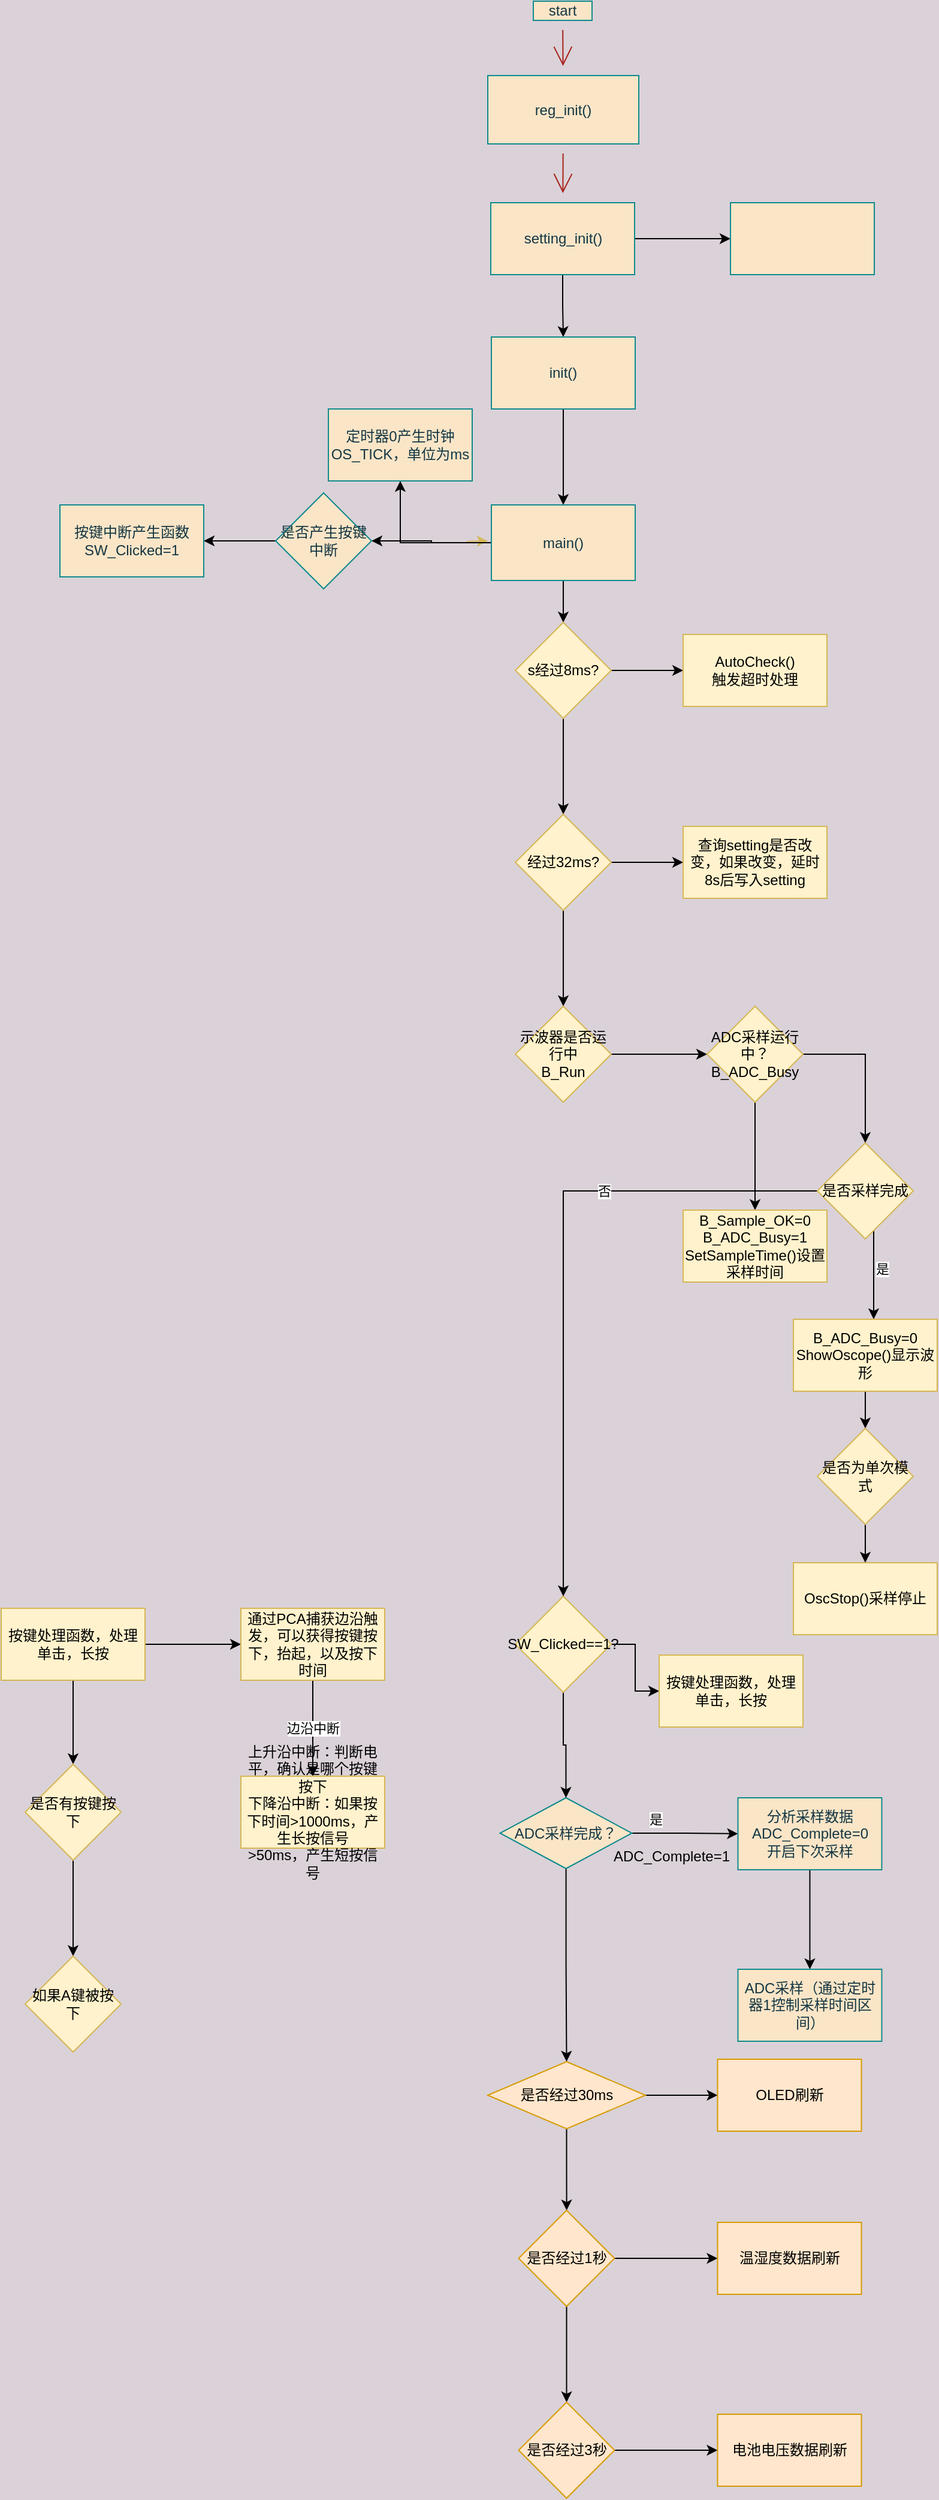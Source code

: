 <mxfile type="github" version="20.4.0">
  <diagram id="BkZl1Ah59tfYVWINneGr" name="第 1 页">
    <mxGraphModel grid="1" shadow="0" math="0" background="#DAD2D8" pageHeight="1169" pageWidth="827" pageScale="1" page="0" fold="1" arrows="1" connect="1" tooltips="1" guides="1" gridSize="7" dy="232" dx="857">
      <root>
        <mxCell id="0" />
        <mxCell id="1" parent="0" />
        <mxCell id="6f3wX6zAka2Pvszb7TJ2-3" value="" parent="1" edge="1" target="6f3wX6zAka2Pvszb7TJ2-2" source="6f3wX6zAka2Pvszb7TJ2-1" style="edgeStyle=none;curved=1;rounded=0;orthogonalLoop=1;jettySize=auto;html=1;endArrow=open;startSize=14;endSize=14;sourcePerimeterSpacing=8;targetPerimeterSpacing=8;labelBackgroundColor=#DAD2D8;strokeColor=#A8201A;fontColor=#143642;">
          <mxGeometry as="geometry" relative="1" />
        </mxCell>
        <mxCell id="6f3wX6zAka2Pvszb7TJ2-1" value="start" parent="1" style="rounded=0;whiteSpace=wrap;html=1;hachureGap=4;fillColor=#FAE5C7;strokeColor=#0F8B8D;fontColor=#143642;" vertex="1">
          <mxGeometry as="geometry" height="16" width="49" y="329" x="206" />
        </mxCell>
        <mxCell id="6f3wX6zAka2Pvszb7TJ2-5" value="" parent="1" edge="1" target="6f3wX6zAka2Pvszb7TJ2-4" source="6f3wX6zAka2Pvszb7TJ2-2" style="edgeStyle=none;curved=1;rounded=0;orthogonalLoop=1;jettySize=auto;html=1;strokeColor=#A8201A;fontColor=#143642;endArrow=open;startSize=14;endSize=14;sourcePerimeterSpacing=8;targetPerimeterSpacing=8;fillColor=#FAE5C7;">
          <mxGeometry as="geometry" relative="1" />
        </mxCell>
        <mxCell id="6f3wX6zAka2Pvszb7TJ2-2" value="reg_init()" parent="1" style="html=1;hachureGap=4;fillColor=#FAE5C7;strokeColor=#0F8B8D;fontColor=#143642;labelPosition=center;verticalLabelPosition=middle;align=center;verticalAlign=middle;whiteSpace=wrap;" vertex="1">
          <mxGeometry as="geometry" height="57" width="126" y="391" x="168" />
        </mxCell>
        <mxCell id="UHOyfvRLF857A_-6xwos-2" value="" parent="1" edge="1" target="UHOyfvRLF857A_-6xwos-1" source="6f3wX6zAka2Pvszb7TJ2-4" style="edgeStyle=orthogonalEdgeStyle;rounded=0;orthogonalLoop=1;jettySize=auto;html=1;">
          <mxGeometry as="geometry" relative="1" />
        </mxCell>
        <mxCell id="ePAYCiFz9OMyFFIcOWC3-16" value="" parent="1" edge="1" target="ePAYCiFz9OMyFFIcOWC3-15" source="6f3wX6zAka2Pvszb7TJ2-4" style="edgeStyle=orthogonalEdgeStyle;rounded=0;orthogonalLoop=1;jettySize=auto;html=1;">
          <mxGeometry as="geometry" relative="1" />
        </mxCell>
        <mxCell id="6f3wX6zAka2Pvszb7TJ2-4" value="setting_init()" parent="1" style="whiteSpace=wrap;html=1;hachureGap=4;strokeColor=#0F8B8D;fontColor=#143642;fillColor=#FAE5C7;" vertex="1">
          <mxGeometry as="geometry" height="60" width="120" y="497" x="170.505" />
        </mxCell>
        <mxCell id="UHOyfvRLF857A_-6xwos-4" value="" parent="1" edge="1" target="UHOyfvRLF857A_-6xwos-3" source="UHOyfvRLF857A_-6xwos-1" style="edgeStyle=orthogonalEdgeStyle;rounded=0;orthogonalLoop=1;jettySize=auto;html=1;">
          <mxGeometry as="geometry" relative="1" />
        </mxCell>
        <mxCell id="UHOyfvRLF857A_-6xwos-1" value="init()" parent="1" style="whiteSpace=wrap;html=1;fillColor=#FAE5C7;strokeColor=#0F8B8D;fontColor=#143642;hachureGap=4;" vertex="1">
          <mxGeometry as="geometry" height="60" width="120" y="609" x="171.005" />
        </mxCell>
        <mxCell id="ePAYCiFz9OMyFFIcOWC3-2" value="" parent="1" edge="1" target="ePAYCiFz9OMyFFIcOWC3-1" source="UHOyfvRLF857A_-6xwos-3" style="edgeStyle=orthogonalEdgeStyle;rounded=0;orthogonalLoop=1;jettySize=auto;html=1;">
          <mxGeometry as="geometry" relative="1" />
        </mxCell>
        <mxCell id="ePAYCiFz9OMyFFIcOWC3-5" parent="1" edge="1" source="UHOyfvRLF857A_-6xwos-3" style="edgeStyle=orthogonalEdgeStyle;rounded=0;orthogonalLoop=1;jettySize=auto;html=1;fillColor=#fff2cc;strokeColor=#d6b656;">
          <mxGeometry as="geometry" relative="1">
            <mxPoint as="targetPoint" y="779" x="168" />
          </mxGeometry>
        </mxCell>
        <mxCell id="ePAYCiFz9OMyFFIcOWC3-9" value="" parent="1" edge="1" target="ePAYCiFz9OMyFFIcOWC3-8" source="UHOyfvRLF857A_-6xwos-3" style="edgeStyle=orthogonalEdgeStyle;rounded=0;orthogonalLoop=1;jettySize=auto;html=1;">
          <mxGeometry as="geometry" relative="1" />
        </mxCell>
        <mxCell id="TwIQ8ZYdI352qfS8hWMv-5" parent="1" edge="1" target="TwIQ8ZYdI352qfS8hWMv-6" source="UHOyfvRLF857A_-6xwos-3" style="edgeStyle=orthogonalEdgeStyle;rounded=0;orthogonalLoop=1;jettySize=auto;html=1;">
          <mxGeometry as="geometry" relative="1">
            <mxPoint as="targetPoint" y="882" x="231.01" />
          </mxGeometry>
        </mxCell>
        <mxCell id="UHOyfvRLF857A_-6xwos-3" value="main()" parent="1" style="whiteSpace=wrap;html=1;fillColor=#FAE5C7;strokeColor=#0F8B8D;fontColor=#143642;hachureGap=4;" vertex="1">
          <mxGeometry as="geometry" height="63" width="120" y="749" x="171.01" />
        </mxCell>
        <mxCell id="UHOyfvRLF857A_-6xwos-10" value="" parent="1" edge="1" target="UHOyfvRLF857A_-6xwos-9" source="UHOyfvRLF857A_-6xwos-7" style="edgeStyle=orthogonalEdgeStyle;rounded=0;orthogonalLoop=1;jettySize=auto;html=1;">
          <mxGeometry as="geometry" relative="1" />
        </mxCell>
        <mxCell id="UHOyfvRLF857A_-6xwos-14" value="是" parent="UHOyfvRLF857A_-6xwos-10" style="edgeLabel;html=1;align=center;verticalAlign=middle;resizable=0;points=[];" vertex="1" connectable="0">
          <mxGeometry as="geometry" relative="1" y="2" x="0.187">
            <mxPoint as="offset" y="-10" x="-33" />
          </mxGeometry>
        </mxCell>
        <mxCell id="UHOyfvRLF857A_-6xwos-17" parent="1" edge="1" target="UHOyfvRLF857A_-6xwos-18" source="UHOyfvRLF857A_-6xwos-7" style="edgeStyle=orthogonalEdgeStyle;rounded=0;orthogonalLoop=1;jettySize=auto;html=1;">
          <mxGeometry as="geometry" relative="1">
            <mxPoint as="targetPoint" y="2019" x="233.245" />
          </mxGeometry>
        </mxCell>
        <mxCell id="UHOyfvRLF857A_-6xwos-7" value="ADC采样完成？" parent="1" style="rhombus;whiteSpace=wrap;html=1;fillColor=#FAE5C7;strokeColor=#0F8B8D;fontColor=#143642;hachureGap=4;" vertex="1">
          <mxGeometry as="geometry" height="59" width="109.99" y="1827" x="178.25" />
        </mxCell>
        <mxCell id="UHOyfvRLF857A_-6xwos-12" value="" parent="1" edge="1" target="UHOyfvRLF857A_-6xwos-11" source="UHOyfvRLF857A_-6xwos-9" style="edgeStyle=orthogonalEdgeStyle;rounded=0;orthogonalLoop=1;jettySize=auto;html=1;">
          <mxGeometry as="geometry" relative="1" />
        </mxCell>
        <mxCell id="UHOyfvRLF857A_-6xwos-9" value="分析采样数据&lt;br&gt;ADC_Complete=0&lt;br&gt;开启下次采样" parent="1" style="whiteSpace=wrap;html=1;fillColor=#FAE5C7;strokeColor=#0F8B8D;fontColor=#143642;hachureGap=4;" vertex="1">
          <mxGeometry as="geometry" height="60" width="120" y="1827" x="376.745" />
        </mxCell>
        <mxCell id="UHOyfvRLF857A_-6xwos-11" value="ADC采样（通过定时器1控制采样时间区间）" parent="1" style="whiteSpace=wrap;html=1;fillColor=#FAE5C7;strokeColor=#0F8B8D;fontColor=#143642;hachureGap=4;" vertex="1">
          <mxGeometry as="geometry" height="60" width="120" y="1970" x="376.745" />
        </mxCell>
        <mxCell id="UHOyfvRLF857A_-6xwos-20" value="" parent="1" edge="1" target="UHOyfvRLF857A_-6xwos-19" source="UHOyfvRLF857A_-6xwos-18" style="edgeStyle=orthogonalEdgeStyle;rounded=0;orthogonalLoop=1;jettySize=auto;html=1;">
          <mxGeometry as="geometry" relative="1" />
        </mxCell>
        <mxCell id="UHOyfvRLF857A_-6xwos-26" value="" parent="1" edge="1" target="UHOyfvRLF857A_-6xwos-25" source="UHOyfvRLF857A_-6xwos-18" style="edgeStyle=orthogonalEdgeStyle;rounded=0;orthogonalLoop=1;jettySize=auto;html=1;">
          <mxGeometry as="geometry" relative="1" />
        </mxCell>
        <mxCell id="UHOyfvRLF857A_-6xwos-18" value="是否经过30ms" parent="1" style="rhombus;whiteSpace=wrap;html=1;fillColor=#ffe6cc;strokeColor=#d79b00;" vertex="1">
          <mxGeometry as="geometry" height="56" width="131.5" y="2047" x="168" />
        </mxCell>
        <mxCell id="UHOyfvRLF857A_-6xwos-19" value="OLED刷新" parent="1" style="whiteSpace=wrap;html=1;fillColor=#ffe6cc;strokeColor=#d79b00;" vertex="1">
          <mxGeometry as="geometry" height="60" width="120" y="2045" x="359.74" />
        </mxCell>
        <mxCell id="UHOyfvRLF857A_-6xwos-28" value="" parent="1" edge="1" target="UHOyfvRLF857A_-6xwos-27" source="UHOyfvRLF857A_-6xwos-25" style="edgeStyle=orthogonalEdgeStyle;rounded=0;orthogonalLoop=1;jettySize=auto;html=1;">
          <mxGeometry as="geometry" relative="1" />
        </mxCell>
        <mxCell id="UHOyfvRLF857A_-6xwos-30" value="" parent="1" edge="1" target="UHOyfvRLF857A_-6xwos-29" source="UHOyfvRLF857A_-6xwos-25" style="edgeStyle=orthogonalEdgeStyle;rounded=0;orthogonalLoop=1;jettySize=auto;html=1;">
          <mxGeometry as="geometry" relative="1" />
        </mxCell>
        <mxCell id="UHOyfvRLF857A_-6xwos-25" value="是否经过1秒" parent="1" style="rhombus;whiteSpace=wrap;html=1;fillColor=#ffe6cc;strokeColor=#d79b00;" vertex="1">
          <mxGeometry as="geometry" height="80" width="80" y="2171" x="193.75" />
        </mxCell>
        <mxCell id="UHOyfvRLF857A_-6xwos-27" value="温湿度数据刷新" parent="1" style="whiteSpace=wrap;html=1;fillColor=#ffe6cc;strokeColor=#d79b00;" vertex="1">
          <mxGeometry as="geometry" height="60" width="120" y="2181" x="359.74" />
        </mxCell>
        <mxCell id="UHOyfvRLF857A_-6xwos-32" value="" parent="1" edge="1" target="UHOyfvRLF857A_-6xwos-31" source="UHOyfvRLF857A_-6xwos-29" style="edgeStyle=orthogonalEdgeStyle;rounded=0;orthogonalLoop=1;jettySize=auto;html=1;">
          <mxGeometry as="geometry" relative="1" />
        </mxCell>
        <mxCell id="UHOyfvRLF857A_-6xwos-29" value="是否经过3秒" parent="1" style="rhombus;whiteSpace=wrap;html=1;fillColor=#ffe6cc;strokeColor=#d79b00;" vertex="1">
          <mxGeometry as="geometry" height="80" width="80" y="2331" x="193.75" />
        </mxCell>
        <mxCell id="UHOyfvRLF857A_-6xwos-31" value="电池电压数据刷新" parent="1" style="whiteSpace=wrap;html=1;fillColor=#ffe6cc;strokeColor=#d79b00;" vertex="1">
          <mxGeometry as="geometry" height="60" width="120" y="2341" x="359.74" />
        </mxCell>
        <mxCell id="UHOyfvRLF857A_-6xwos-33" value="ADC_Complete=1" parent="1" style="text;html=1;align=center;verticalAlign=middle;resizable=0;points=[];autosize=1;strokeColor=none;fillColor=none;" vertex="1">
          <mxGeometry as="geometry" height="35" width="119" y="1858" x="261.74" />
        </mxCell>
        <mxCell id="ePAYCiFz9OMyFFIcOWC3-1" value="定时器0产生时钟OS_TICK，单位为ms" parent="1" style="whiteSpace=wrap;html=1;fillColor=#FAE5C7;strokeColor=#0F8B8D;fontColor=#143642;hachureGap=4;" vertex="1">
          <mxGeometry as="geometry" height="60" width="120" y="669" x="35.005" />
        </mxCell>
        <mxCell id="ePAYCiFz9OMyFFIcOWC3-11" value="" parent="1" edge="1" target="ePAYCiFz9OMyFFIcOWC3-10" source="ePAYCiFz9OMyFFIcOWC3-8" style="edgeStyle=orthogonalEdgeStyle;rounded=0;orthogonalLoop=1;jettySize=auto;html=1;">
          <mxGeometry as="geometry" relative="1" />
        </mxCell>
        <mxCell id="ePAYCiFz9OMyFFIcOWC3-8" value="是否产生按键中断" parent="1" style="rhombus;whiteSpace=wrap;html=1;fillColor=#FAE5C7;strokeColor=#0F8B8D;fontColor=#143642;hachureGap=4;" vertex="1">
          <mxGeometry as="geometry" height="80" width="80" y="739" x="-8.995" />
        </mxCell>
        <mxCell id="ePAYCiFz9OMyFFIcOWC3-10" value="&lt;div&gt;按键中断产生函数&lt;/div&gt;&lt;div&gt;SW_Clicked=1&lt;/div&gt;" parent="1" style="whiteSpace=wrap;html=1;fillColor=#FAE5C7;strokeColor=#0F8B8D;fontColor=#143642;hachureGap=4;" vertex="1">
          <mxGeometry as="geometry" height="60" width="120" y="749" x="-188.995" />
        </mxCell>
        <mxCell id="ePAYCiFz9OMyFFIcOWC3-14" value="" parent="1" edge="1" target="ePAYCiFz9OMyFFIcOWC3-13" source="ePAYCiFz9OMyFFIcOWC3-12" style="edgeStyle=orthogonalEdgeStyle;rounded=0;orthogonalLoop=1;jettySize=auto;html=1;">
          <mxGeometry as="geometry" relative="1" />
        </mxCell>
        <mxCell id="TwIQ8ZYdI352qfS8hWMv-3" parent="1" edge="1" target="UHOyfvRLF857A_-6xwos-7" source="ePAYCiFz9OMyFFIcOWC3-12" style="edgeStyle=orthogonalEdgeStyle;rounded=0;orthogonalLoop=1;jettySize=auto;html=1;entryX=0.5;entryY=0;entryDx=0;entryDy=0;">
          <mxGeometry as="geometry" relative="1" />
        </mxCell>
        <mxCell id="ePAYCiFz9OMyFFIcOWC3-12" value="SW_Clicked==1?" parent="1" style="rhombus;whiteSpace=wrap;html=1;fillColor=#fff2cc;strokeColor=#d6b656;" vertex="1">
          <mxGeometry as="geometry" height="80" width="80" y="1659" x="191.01" />
        </mxCell>
        <mxCell id="ePAYCiFz9OMyFFIcOWC3-13" value="按键处理函数，处理单击，长按" parent="1" style="whiteSpace=wrap;html=1;fillColor=#fff2cc;strokeColor=#d6b656;" vertex="1">
          <mxGeometry as="geometry" height="60" width="120" y="1708" x="311.01" />
        </mxCell>
        <mxCell id="ePAYCiFz9OMyFFIcOWC3-15" value="" parent="1" style="whiteSpace=wrap;html=1;fillColor=#FAE5C7;strokeColor=#0F8B8D;fontColor=#143642;hachureGap=4;" vertex="1">
          <mxGeometry as="geometry" height="60" width="120" y="497" x="370.505" />
        </mxCell>
        <mxCell id="TwIQ8ZYdI352qfS8hWMv-8" value="" parent="1" edge="1" target="TwIQ8ZYdI352qfS8hWMv-7" source="TwIQ8ZYdI352qfS8hWMv-6" style="edgeStyle=orthogonalEdgeStyle;rounded=0;orthogonalLoop=1;jettySize=auto;html=1;">
          <mxGeometry as="geometry" relative="1" />
        </mxCell>
        <mxCell id="TwIQ8ZYdI352qfS8hWMv-10" value="" parent="1" edge="1" target="TwIQ8ZYdI352qfS8hWMv-9" source="TwIQ8ZYdI352qfS8hWMv-6" style="edgeStyle=orthogonalEdgeStyle;rounded=0;orthogonalLoop=1;jettySize=auto;html=1;">
          <mxGeometry as="geometry" relative="1" />
        </mxCell>
        <mxCell id="TwIQ8ZYdI352qfS8hWMv-6" value="s经过8ms?" parent="1" style="rhombus;whiteSpace=wrap;html=1;fillColor=#fff2cc;strokeColor=#d6b656;" vertex="1">
          <mxGeometry as="geometry" height="80" width="80" y="847" x="191.01" />
        </mxCell>
        <mxCell id="TwIQ8ZYdI352qfS8hWMv-7" value="&lt;div&gt;AutoCheck()&lt;/div&gt;&lt;div&gt;触发超时处理&lt;/div&gt;" parent="1" style="whiteSpace=wrap;html=1;fillColor=#fff2cc;strokeColor=#d6b656;" vertex="1">
          <mxGeometry as="geometry" height="60" width="120" y="857" x="331.01" />
        </mxCell>
        <mxCell id="TwIQ8ZYdI352qfS8hWMv-12" value="" parent="1" edge="1" target="TwIQ8ZYdI352qfS8hWMv-11" source="TwIQ8ZYdI352qfS8hWMv-9" style="edgeStyle=orthogonalEdgeStyle;rounded=0;orthogonalLoop=1;jettySize=auto;html=1;">
          <mxGeometry as="geometry" relative="1" />
        </mxCell>
        <mxCell id="TwIQ8ZYdI352qfS8hWMv-14" value="" parent="1" edge="1" target="TwIQ8ZYdI352qfS8hWMv-13" source="TwIQ8ZYdI352qfS8hWMv-9" style="edgeStyle=orthogonalEdgeStyle;rounded=0;orthogonalLoop=1;jettySize=auto;html=1;">
          <mxGeometry as="geometry" relative="1" />
        </mxCell>
        <mxCell id="TwIQ8ZYdI352qfS8hWMv-9" value="经过32ms?" parent="1" style="rhombus;whiteSpace=wrap;html=1;fillColor=#fff2cc;strokeColor=#d6b656;" vertex="1">
          <mxGeometry as="geometry" height="80" width="80" y="1007" x="191.01" />
        </mxCell>
        <mxCell id="TwIQ8ZYdI352qfS8hWMv-11" value="查询setting是否改变，如果改变，延时8s后写入setting" parent="1" style="whiteSpace=wrap;html=1;fillColor=#fff2cc;strokeColor=#d6b656;" vertex="1">
          <mxGeometry as="geometry" height="60" width="120" y="1017" x="331.01" />
        </mxCell>
        <mxCell id="TwIQ8ZYdI352qfS8hWMv-16" value="" parent="1" edge="1" target="TwIQ8ZYdI352qfS8hWMv-15" source="TwIQ8ZYdI352qfS8hWMv-13" style="edgeStyle=orthogonalEdgeStyle;rounded=0;orthogonalLoop=1;jettySize=auto;html=1;">
          <mxGeometry as="geometry" relative="1" />
        </mxCell>
        <mxCell id="TwIQ8ZYdI352qfS8hWMv-13" value="&lt;div&gt;示波器是否运行中&lt;/div&gt;&lt;div&gt;B_Run&lt;/div&gt;" parent="1" style="rhombus;whiteSpace=wrap;html=1;fillColor=#fff2cc;strokeColor=#d6b656;" vertex="1">
          <mxGeometry as="geometry" height="80" width="80" y="1167" x="191.01" />
        </mxCell>
        <mxCell id="TwIQ8ZYdI352qfS8hWMv-18" value="" parent="1" edge="1" target="TwIQ8ZYdI352qfS8hWMv-17" source="TwIQ8ZYdI352qfS8hWMv-15" style="edgeStyle=orthogonalEdgeStyle;rounded=0;orthogonalLoop=1;jettySize=auto;html=1;">
          <mxGeometry as="geometry" relative="1" />
        </mxCell>
        <mxCell id="lcdHQG1R-LOQCLIEp8kP-1" parent="1" edge="1" target="lcdHQG1R-LOQCLIEp8kP-2" source="TwIQ8ZYdI352qfS8hWMv-15" style="edgeStyle=orthogonalEdgeStyle;rounded=0;orthogonalLoop=1;jettySize=auto;html=1;">
          <mxGeometry as="geometry" relative="1">
            <mxPoint as="targetPoint" y="1484" x="483" />
          </mxGeometry>
        </mxCell>
        <mxCell id="TwIQ8ZYdI352qfS8hWMv-15" value="&lt;div&gt;ADC采样运行中？&lt;/div&gt;&lt;div&gt;B_ADC_Busy&lt;/div&gt;" parent="1" style="rhombus;whiteSpace=wrap;html=1;fillColor=#fff2cc;strokeColor=#d6b656;" vertex="1">
          <mxGeometry as="geometry" height="80" width="80" y="1167" x="351.01" />
        </mxCell>
        <mxCell id="TwIQ8ZYdI352qfS8hWMv-17" value="&lt;div&gt;B_Sample_OK=0&lt;/div&gt;&lt;div&gt;B_ADC_Busy=1&lt;/div&gt;&lt;div&gt;SetSampleTime()设置采样时间&lt;/div&gt;&lt;div&gt;&lt;/div&gt;&lt;div&gt;&lt;/div&gt;" parent="1" style="whiteSpace=wrap;html=1;fillColor=#fff2cc;strokeColor=#d6b656;" vertex="1">
          <mxGeometry as="geometry" height="60" width="120" y="1337" x="331.01" />
        </mxCell>
        <mxCell id="lcdHQG1R-LOQCLIEp8kP-4" value="" parent="1" edge="1" target="lcdHQG1R-LOQCLIEp8kP-3" source="lcdHQG1R-LOQCLIEp8kP-2" style="edgeStyle=orthogonalEdgeStyle;rounded=0;orthogonalLoop=1;jettySize=auto;html=1;">
          <mxGeometry as="geometry" relative="1">
            <Array as="points">
              <mxPoint y="1393" x="490" />
              <mxPoint y="1393" x="490" />
            </Array>
          </mxGeometry>
        </mxCell>
        <mxCell id="lcdHQG1R-LOQCLIEp8kP-14" value="是" parent="lcdHQG1R-LOQCLIEp8kP-4" style="edgeLabel;html=1;align=center;verticalAlign=middle;resizable=0;points=[];" vertex="1" connectable="0">
          <mxGeometry as="geometry" relative="1" y="2" x="0.215">
            <mxPoint as="offset" y="-13" x="5" />
          </mxGeometry>
        </mxCell>
        <mxCell id="lcdHQG1R-LOQCLIEp8kP-11" parent="1" edge="1" target="ePAYCiFz9OMyFFIcOWC3-12" source="lcdHQG1R-LOQCLIEp8kP-2" style="edgeStyle=orthogonalEdgeStyle;rounded=0;orthogonalLoop=1;jettySize=auto;html=1;entryX=0.5;entryY=0;entryDx=0;entryDy=0;">
          <mxGeometry as="geometry" relative="1" />
        </mxCell>
        <mxCell id="lcdHQG1R-LOQCLIEp8kP-12" value="否" parent="lcdHQG1R-LOQCLIEp8kP-11" style="edgeLabel;html=1;align=center;verticalAlign=middle;resizable=0;points=[];" vertex="1" connectable="0">
          <mxGeometry as="geometry" relative="1" x="-0.353">
            <mxPoint as="offset" />
          </mxGeometry>
        </mxCell>
        <mxCell id="lcdHQG1R-LOQCLIEp8kP-2" value="是否采样完成" parent="1" style="rhombus;whiteSpace=wrap;html=1;fillColor=#fff2cc;strokeColor=#d6b656;" vertex="1">
          <mxGeometry as="geometry" height="80" width="80" y="1281" x="443" />
        </mxCell>
        <mxCell id="lcdHQG1R-LOQCLIEp8kP-6" value="" parent="1" edge="1" target="lcdHQG1R-LOQCLIEp8kP-5" source="lcdHQG1R-LOQCLIEp8kP-3" style="edgeStyle=orthogonalEdgeStyle;rounded=0;orthogonalLoop=1;jettySize=auto;html=1;">
          <mxGeometry as="geometry" relative="1" />
        </mxCell>
        <mxCell id="lcdHQG1R-LOQCLIEp8kP-3" value="&lt;div&gt;B_ADC_Busy=0&lt;/div&gt;&lt;div&gt;ShowOscope()显示波形&lt;/div&gt;" parent="1" style="whiteSpace=wrap;html=1;fillColor=#fff2cc;strokeColor=#d6b656;" vertex="1">
          <mxGeometry as="geometry" height="60" width="120" y="1428" x="423" />
        </mxCell>
        <mxCell id="lcdHQG1R-LOQCLIEp8kP-10" value="" parent="1" edge="1" target="lcdHQG1R-LOQCLIEp8kP-9" source="lcdHQG1R-LOQCLIEp8kP-5" style="edgeStyle=orthogonalEdgeStyle;rounded=0;orthogonalLoop=1;jettySize=auto;html=1;">
          <mxGeometry as="geometry" relative="1" />
        </mxCell>
        <mxCell id="lcdHQG1R-LOQCLIEp8kP-5" value="是否为单次模式" parent="1" style="rhombus;whiteSpace=wrap;html=1;fillColor=#fff2cc;strokeColor=#d6b656;" vertex="1">
          <mxGeometry as="geometry" height="80" width="80" y="1519" x="443" />
        </mxCell>
        <mxCell id="lcdHQG1R-LOQCLIEp8kP-9" value="OscStop()采样停止" parent="1" style="whiteSpace=wrap;html=1;fillColor=#fff2cc;strokeColor=#d6b656;" vertex="1">
          <mxGeometry as="geometry" height="60" width="120" y="1631" x="423" />
        </mxCell>
        <mxCell id="lcdHQG1R-LOQCLIEp8kP-17" value="" parent="1" edge="1" target="lcdHQG1R-LOQCLIEp8kP-16" source="lcdHQG1R-LOQCLIEp8kP-15" style="edgeStyle=orthogonalEdgeStyle;rounded=0;orthogonalLoop=1;jettySize=auto;html=1;">
          <mxGeometry as="geometry" relative="1" />
        </mxCell>
        <mxCell id="lcdHQG1R-LOQCLIEp8kP-19" value="" parent="1" edge="1" target="lcdHQG1R-LOQCLIEp8kP-18" source="lcdHQG1R-LOQCLIEp8kP-15" style="edgeStyle=orthogonalEdgeStyle;rounded=0;orthogonalLoop=1;jettySize=auto;html=1;">
          <mxGeometry as="geometry" relative="1" />
        </mxCell>
        <mxCell id="lcdHQG1R-LOQCLIEp8kP-15" value="按键处理函数，处理单击，长按" parent="1" style="whiteSpace=wrap;html=1;fillColor=#fff2cc;strokeColor=#d6b656;" vertex="1">
          <mxGeometry as="geometry" height="60" width="120" y="1669" x="-238" />
        </mxCell>
        <mxCell id="lcdHQG1R-LOQCLIEp8kP-24" value="" parent="1" edge="1" target="lcdHQG1R-LOQCLIEp8kP-23" source="lcdHQG1R-LOQCLIEp8kP-16" style="edgeStyle=orthogonalEdgeStyle;rounded=0;orthogonalLoop=1;jettySize=auto;html=1;">
          <mxGeometry as="geometry" relative="1" />
        </mxCell>
        <mxCell id="lcdHQG1R-LOQCLIEp8kP-16" value="是否有按键按下" parent="1" style="rhombus;whiteSpace=wrap;html=1;fillColor=#fff2cc;strokeColor=#d6b656;" vertex="1">
          <mxGeometry as="geometry" height="80" width="80" y="1799" x="-218" />
        </mxCell>
        <mxCell id="lcdHQG1R-LOQCLIEp8kP-21" value="&lt;div&gt;边沿中断&lt;/div&gt;" parent="1" edge="1" target="lcdHQG1R-LOQCLIEp8kP-20" source="lcdHQG1R-LOQCLIEp8kP-18" style="edgeStyle=orthogonalEdgeStyle;rounded=0;orthogonalLoop=1;jettySize=auto;html=1;">
          <mxGeometry as="geometry" relative="1" />
        </mxCell>
        <mxCell id="lcdHQG1R-LOQCLIEp8kP-18" value="通过PCA捕获边沿触发，可以获得按键按下，抬起，以及按下时间" parent="1" style="whiteSpace=wrap;html=1;fillColor=#fff2cc;strokeColor=#d6b656;" vertex="1">
          <mxGeometry as="geometry" height="60" width="120" y="1669" x="-38" />
        </mxCell>
        <mxCell id="lcdHQG1R-LOQCLIEp8kP-20" value="&lt;div&gt;上升沿中断：判断电平，确认是哪个按键按下&lt;/div&gt;&lt;div&gt;下降沿中断：如果按下时间&amp;gt;1000ms，产生长按信号&lt;/div&gt;&lt;div&gt;&amp;gt;50ms，产生短按信号&lt;/div&gt;" parent="1" style="whiteSpace=wrap;html=1;fillColor=#fff2cc;strokeColor=#d6b656;" vertex="1">
          <mxGeometry as="geometry" height="60" width="120" y="1809" x="-38" />
        </mxCell>
        <mxCell id="lcdHQG1R-LOQCLIEp8kP-23" value="如果A键被按下" parent="1" style="rhombus;whiteSpace=wrap;html=1;fillColor=#fff2cc;strokeColor=#d6b656;" vertex="1">
          <mxGeometry as="geometry" height="80" width="80" y="1959" x="-218" />
        </mxCell>
      </root>
    </mxGraphModel>
  </diagram>
</mxfile>
